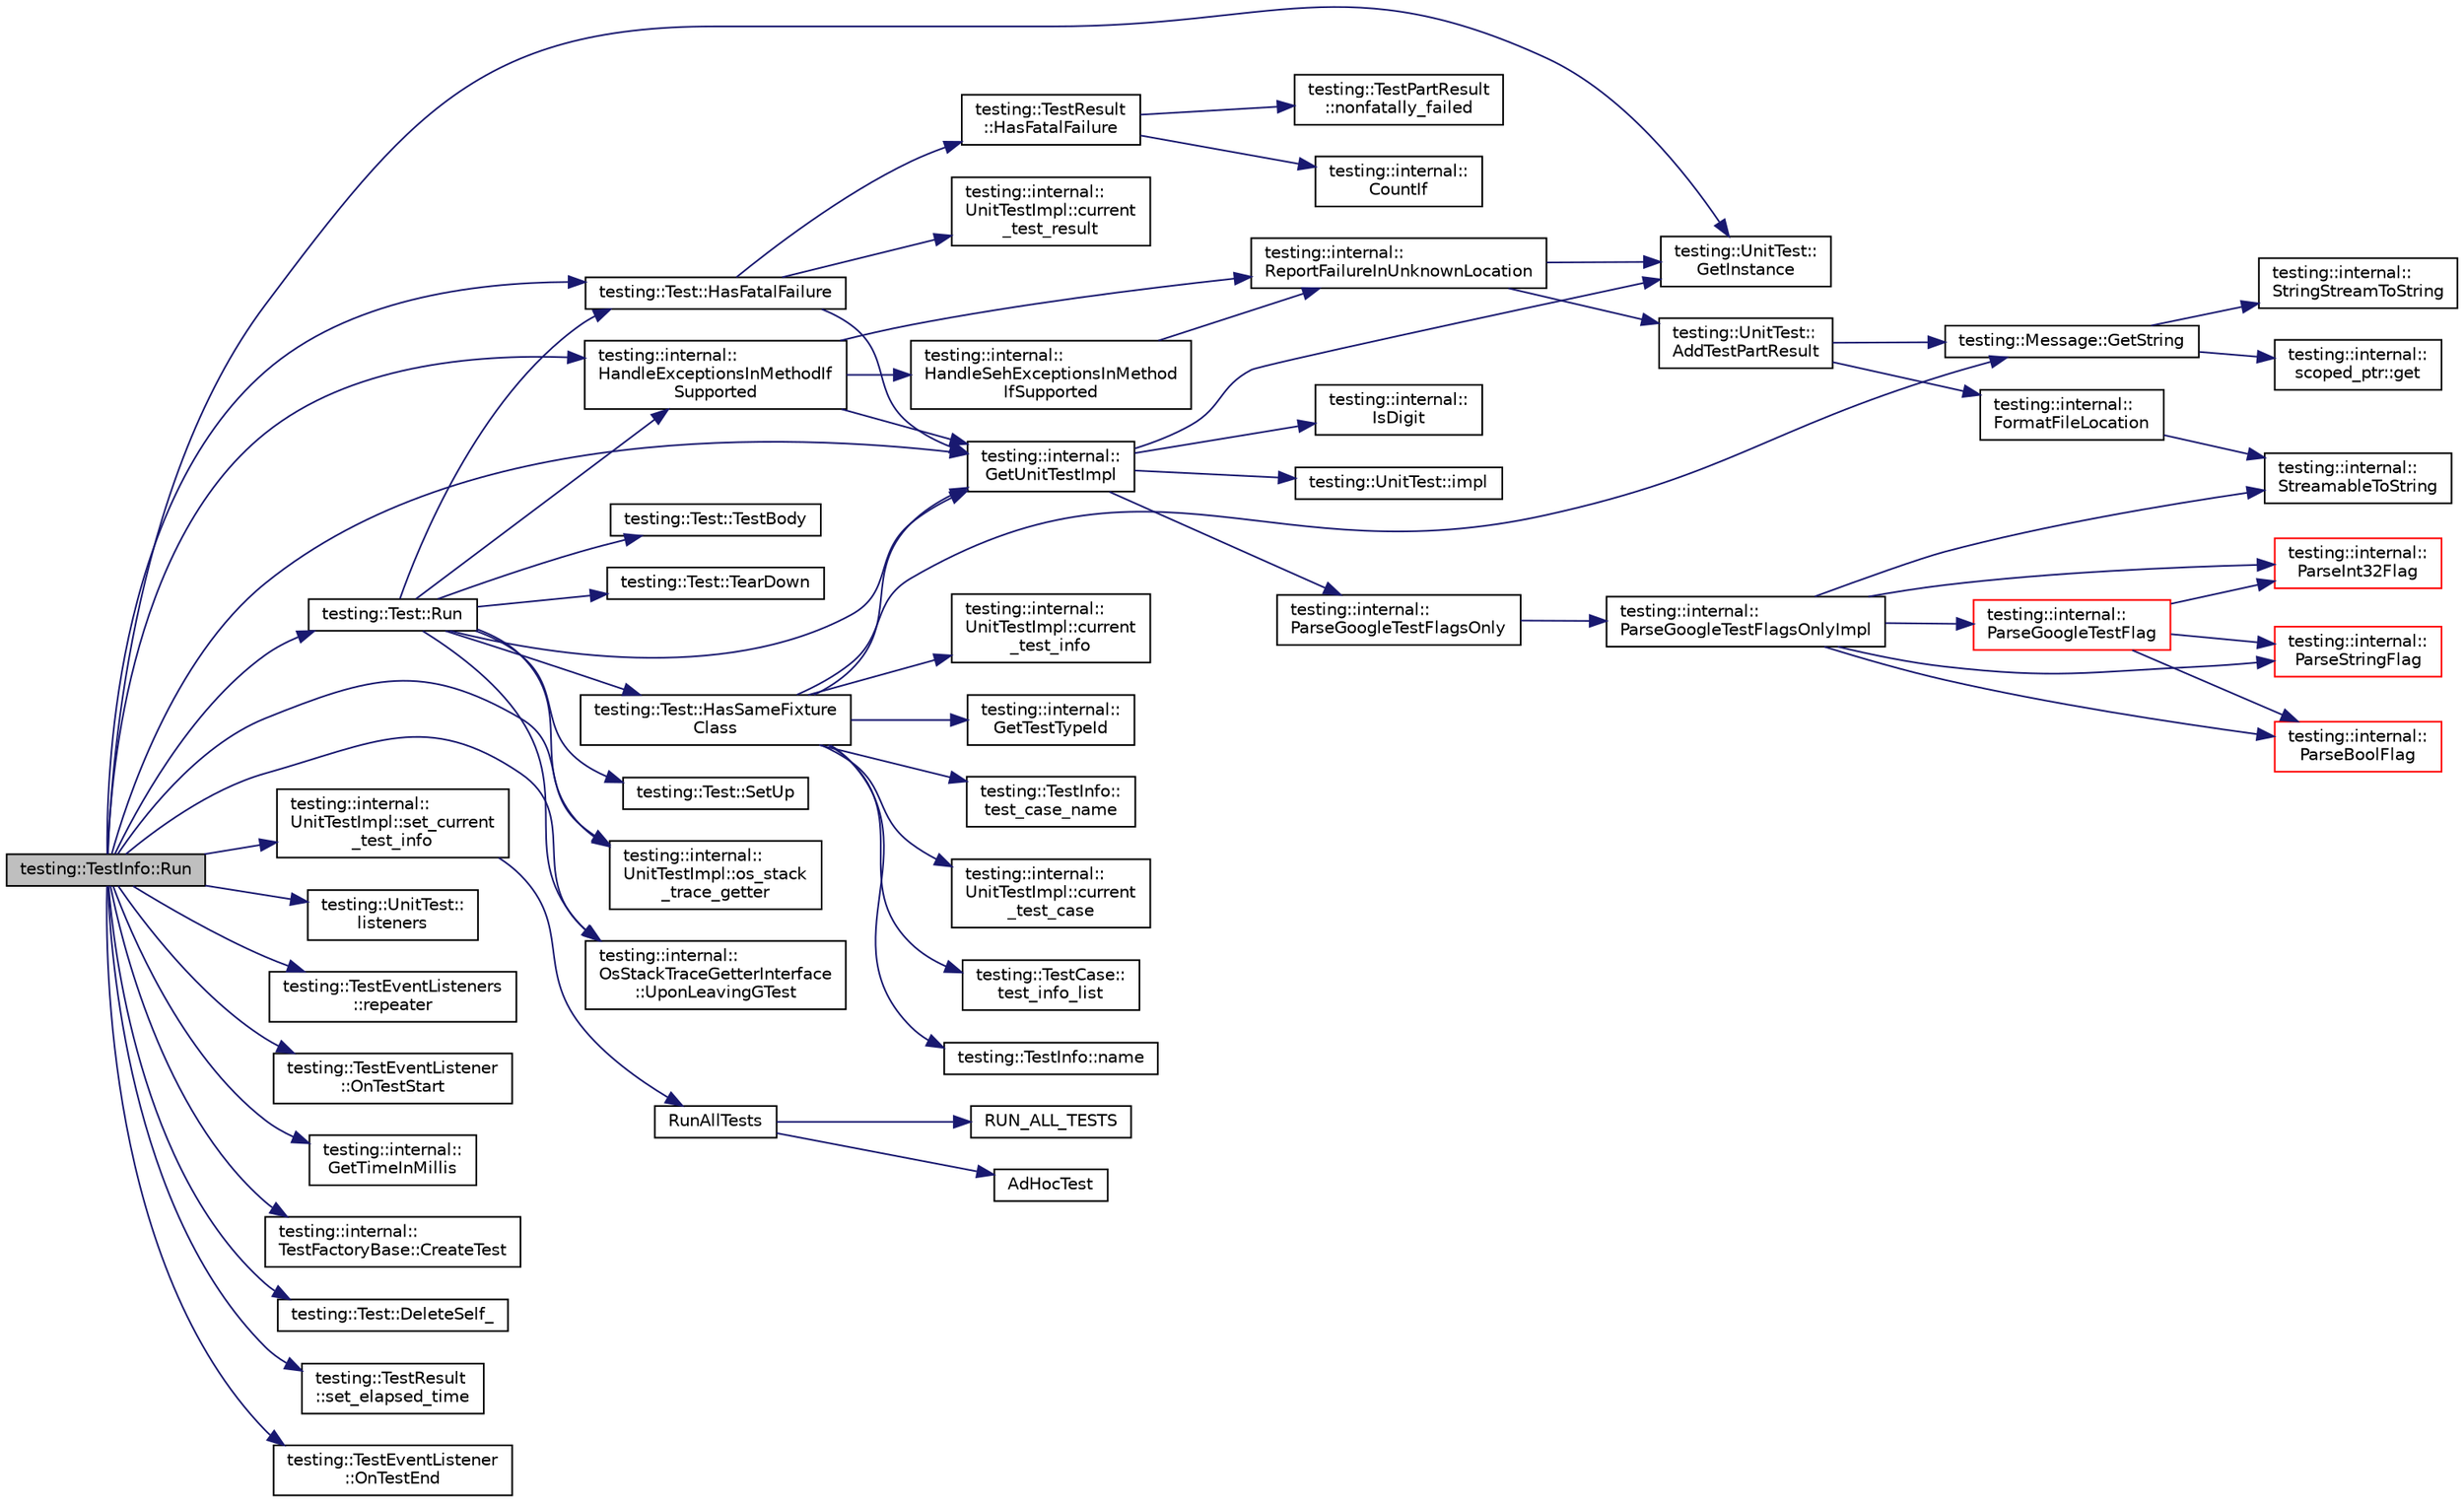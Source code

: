 digraph "testing::TestInfo::Run"
{
  edge [fontname="Helvetica",fontsize="10",labelfontname="Helvetica",labelfontsize="10"];
  node [fontname="Helvetica",fontsize="10",shape=record];
  rankdir="LR";
  Node63 [label="testing::TestInfo::Run",height=0.2,width=0.4,color="black", fillcolor="grey75", style="filled", fontcolor="black"];
  Node63 -> Node64 [color="midnightblue",fontsize="10",style="solid",fontname="Helvetica"];
  Node64 [label="testing::internal::\lGetUnitTestImpl",height=0.2,width=0.4,color="black", fillcolor="white", style="filled",URL="$d0/da7/namespacetesting_1_1internal.html#a9bd0caf5d16512de38b39599c13ee634"];
  Node64 -> Node65 [color="midnightblue",fontsize="10",style="solid",fontname="Helvetica"];
  Node65 [label="testing::UnitTest::\lGetInstance",height=0.2,width=0.4,color="black", fillcolor="white", style="filled",URL="$d7/d47/classtesting_1_1_unit_test.html#a24192400b70b3b946746954e9574fb8e"];
  Node64 -> Node66 [color="midnightblue",fontsize="10",style="solid",fontname="Helvetica"];
  Node66 [label="testing::UnitTest::impl",height=0.2,width=0.4,color="black", fillcolor="white", style="filled",URL="$d7/d47/classtesting_1_1_unit_test.html#a4df5d11a58affb337d7fa62eaa07690e"];
  Node64 -> Node67 [color="midnightblue",fontsize="10",style="solid",fontname="Helvetica"];
  Node67 [label="testing::internal::\lParseGoogleTestFlagsOnly",height=0.2,width=0.4,color="black", fillcolor="white", style="filled",URL="$d0/da7/namespacetesting_1_1internal.html#a472880afbcc592a41e3d623e2dec8412"];
  Node67 -> Node68 [color="midnightblue",fontsize="10",style="solid",fontname="Helvetica"];
  Node68 [label="testing::internal::\lParseGoogleTestFlagsOnlyImpl",height=0.2,width=0.4,color="black", fillcolor="white", style="filled",URL="$d0/da7/namespacetesting_1_1internal.html#ae4c46ce8c3d016848fff52cc5133f2ac"];
  Node68 -> Node69 [color="midnightblue",fontsize="10",style="solid",fontname="Helvetica"];
  Node69 [label="testing::internal::\lStreamableToString",height=0.2,width=0.4,color="black", fillcolor="white", style="filled",URL="$d0/da7/namespacetesting_1_1internal.html#aad4beed95d0846e6ffc5da0978ef3bb9"];
  Node68 -> Node70 [color="midnightblue",fontsize="10",style="solid",fontname="Helvetica"];
  Node70 [label="testing::internal::\lParseBoolFlag",height=0.2,width=0.4,color="red", fillcolor="white", style="filled",URL="$d0/da7/namespacetesting_1_1internal.html#ada3b98e7cfe93f4ba2053c470d9e3e51"];
  Node68 -> Node72 [color="midnightblue",fontsize="10",style="solid",fontname="Helvetica"];
  Node72 [label="testing::internal::\lParseInt32Flag",height=0.2,width=0.4,color="red", fillcolor="white", style="filled",URL="$d0/da7/namespacetesting_1_1internal.html#ae3449e173767750b613114ceac6d916a"];
  Node68 -> Node77 [color="midnightblue",fontsize="10",style="solid",fontname="Helvetica"];
  Node77 [label="testing::internal::\lParseStringFlag",height=0.2,width=0.4,color="red", fillcolor="white", style="filled",URL="$d0/da7/namespacetesting_1_1internal.html#aa4ce312efaaf7a97aac2303173afe021"];
  Node68 -> Node91 [color="midnightblue",fontsize="10",style="solid",fontname="Helvetica"];
  Node91 [label="testing::internal::\lParseGoogleTestFlag",height=0.2,width=0.4,color="red", fillcolor="white", style="filled",URL="$d0/da7/namespacetesting_1_1internal.html#afccff08aa2b1ede0dd32c1364a5dee42"];
  Node91 -> Node70 [color="midnightblue",fontsize="10",style="solid",fontname="Helvetica"];
  Node91 -> Node77 [color="midnightblue",fontsize="10",style="solid",fontname="Helvetica"];
  Node91 -> Node72 [color="midnightblue",fontsize="10",style="solid",fontname="Helvetica"];
  Node64 -> Node101 [color="midnightblue",fontsize="10",style="solid",fontname="Helvetica"];
  Node101 [label="testing::internal::\lIsDigit",height=0.2,width=0.4,color="black", fillcolor="white", style="filled",URL="$d0/da7/namespacetesting_1_1internal.html#a4bd96b7fa6486802d33ddc217af55a39"];
  Node63 -> Node102 [color="midnightblue",fontsize="10",style="solid",fontname="Helvetica"];
  Node102 [label="testing::internal::\lUnitTestImpl::set_current\l_test_info",height=0.2,width=0.4,color="black", fillcolor="white", style="filled",URL="$d7/dda/classtesting_1_1internal_1_1_unit_test_impl.html#ab72211c99ce4427dfb472d6ecea62989"];
  Node102 -> Node103 [color="midnightblue",fontsize="10",style="solid",fontname="Helvetica"];
  Node103 [label="RunAllTests",height=0.2,width=0.4,color="black", fillcolor="white", style="filled",URL="$de/db0/gtest__output__test___8cc.html#ae0ca194f6b730e168850ce3179ad4f63"];
  Node103 -> Node104 [color="midnightblue",fontsize="10",style="solid",fontname="Helvetica"];
  Node104 [label="AdHocTest",height=0.2,width=0.4,color="black", fillcolor="white", style="filled",URL="$de/db0/gtest__output__test___8cc.html#a36cd4d21174efaa3066237d716028d49"];
  Node103 -> Node105 [color="midnightblue",fontsize="10",style="solid",fontname="Helvetica"];
  Node105 [label="RUN_ALL_TESTS",height=0.2,width=0.4,color="black", fillcolor="white", style="filled",URL="$d8/d73/gtest_8h.html#a853a3792807489591d3d4a2f2ff9359f"];
  Node63 -> Node65 [color="midnightblue",fontsize="10",style="solid",fontname="Helvetica"];
  Node63 -> Node106 [color="midnightblue",fontsize="10",style="solid",fontname="Helvetica"];
  Node106 [label="testing::UnitTest::\llisteners",height=0.2,width=0.4,color="black", fillcolor="white", style="filled",URL="$d7/d47/classtesting_1_1_unit_test.html#aac10085cf7c0d1751306db10cdd953cb"];
  Node63 -> Node107 [color="midnightblue",fontsize="10",style="solid",fontname="Helvetica"];
  Node107 [label="testing::TestEventListeners\l::repeater",height=0.2,width=0.4,color="black", fillcolor="white", style="filled",URL="$df/dab/classtesting_1_1_test_event_listeners.html#ad28af964081553de465fbfc1c5a46650"];
  Node63 -> Node108 [color="midnightblue",fontsize="10",style="solid",fontname="Helvetica"];
  Node108 [label="testing::TestEventListener\l::OnTestStart",height=0.2,width=0.4,color="black", fillcolor="white", style="filled",URL="$d1/d46/classtesting_1_1_test_event_listener.html#ab4f6a0ca16ae75daf385b3b5914e1048"];
  Node63 -> Node109 [color="midnightblue",fontsize="10",style="solid",fontname="Helvetica"];
  Node109 [label="testing::internal::\lGetTimeInMillis",height=0.2,width=0.4,color="black", fillcolor="white", style="filled",URL="$d0/da7/namespacetesting_1_1internal.html#ae66b46943a429e6efb1db456d4cae90c"];
  Node63 -> Node110 [color="midnightblue",fontsize="10",style="solid",fontname="Helvetica"];
  Node110 [label="testing::internal::\lUnitTestImpl::os_stack\l_trace_getter",height=0.2,width=0.4,color="black", fillcolor="white", style="filled",URL="$d7/dda/classtesting_1_1internal_1_1_unit_test_impl.html#a71753679854f7fbba6c1568eb422fecb"];
  Node63 -> Node111 [color="midnightblue",fontsize="10",style="solid",fontname="Helvetica"];
  Node111 [label="testing::internal::\lOsStackTraceGetterInterface\l::UponLeavingGTest",height=0.2,width=0.4,color="black", fillcolor="white", style="filled",URL="$d7/d10/classtesting_1_1internal_1_1_os_stack_trace_getter_interface.html#a791bd120428b5a53d5eeba1b27296a39"];
  Node63 -> Node112 [color="midnightblue",fontsize="10",style="solid",fontname="Helvetica"];
  Node112 [label="testing::internal::\lHandleExceptionsInMethodIf\lSupported",height=0.2,width=0.4,color="black", fillcolor="white", style="filled",URL="$d0/da7/namespacetesting_1_1internal.html#addb2ed165b92b74e25fe9ebe9e46b9f9"];
  Node112 -> Node64 [color="midnightblue",fontsize="10",style="solid",fontname="Helvetica"];
  Node112 -> Node113 [color="midnightblue",fontsize="10",style="solid",fontname="Helvetica"];
  Node113 [label="testing::internal::\lHandleSehExceptionsInMethod\lIfSupported",height=0.2,width=0.4,color="black", fillcolor="white", style="filled",URL="$d0/da7/namespacetesting_1_1internal.html#ac5293b438139ef7ed05cb7fcaaf63545"];
  Node113 -> Node114 [color="midnightblue",fontsize="10",style="solid",fontname="Helvetica"];
  Node114 [label="testing::internal::\lReportFailureInUnknownLocation",height=0.2,width=0.4,color="black", fillcolor="white", style="filled",URL="$d0/da7/namespacetesting_1_1internal.html#a85f6ff0e40f9a5f10af66a73cf1364fa"];
  Node114 -> Node65 [color="midnightblue",fontsize="10",style="solid",fontname="Helvetica"];
  Node114 -> Node115 [color="midnightblue",fontsize="10",style="solid",fontname="Helvetica"];
  Node115 [label="testing::UnitTest::\lAddTestPartResult",height=0.2,width=0.4,color="black", fillcolor="white", style="filled",URL="$d7/d47/classtesting_1_1_unit_test.html#a1d157d2e9a5c1d3405333410c6b13932"];
  Node115 -> Node116 [color="midnightblue",fontsize="10",style="solid",fontname="Helvetica"];
  Node116 [label="testing::internal::\lFormatFileLocation",height=0.2,width=0.4,color="black", fillcolor="white", style="filled",URL="$d0/da7/namespacetesting_1_1internal.html#a31b7c3abed4a7c395f42c61e993989f4"];
  Node116 -> Node69 [color="midnightblue",fontsize="10",style="solid",fontname="Helvetica"];
  Node115 -> Node74 [color="midnightblue",fontsize="10",style="solid",fontname="Helvetica"];
  Node74 [label="testing::Message::GetString",height=0.2,width=0.4,color="black", fillcolor="white", style="filled",URL="$d2/da9/classtesting_1_1_message.html#a2cdc4df62bdcc9df37651a1cf527704e"];
  Node74 -> Node75 [color="midnightblue",fontsize="10",style="solid",fontname="Helvetica"];
  Node75 [label="testing::internal::\lStringStreamToString",height=0.2,width=0.4,color="black", fillcolor="white", style="filled",URL="$d0/da7/namespacetesting_1_1internal.html#ac0a2b7f69fc829d80a39e925b6417e39"];
  Node74 -> Node76 [color="midnightblue",fontsize="10",style="solid",fontname="Helvetica"];
  Node76 [label="testing::internal::\lscoped_ptr::get",height=0.2,width=0.4,color="black", fillcolor="white", style="filled",URL="$de/d6a/classtesting_1_1internal_1_1scoped__ptr.html#aa5984291e12453f1e81b7676d1fa26fd"];
  Node112 -> Node114 [color="midnightblue",fontsize="10",style="solid",fontname="Helvetica"];
  Node63 -> Node117 [color="midnightblue",fontsize="10",style="solid",fontname="Helvetica"];
  Node117 [label="testing::internal::\lTestFactoryBase::CreateTest",height=0.2,width=0.4,color="black", fillcolor="white", style="filled",URL="$d8/d8b/classtesting_1_1internal_1_1_test_factory_base.html#a07ac3ca0b196cdb092da0bb186b7c030"];
  Node63 -> Node118 [color="midnightblue",fontsize="10",style="solid",fontname="Helvetica"];
  Node118 [label="testing::Test::HasFatalFailure",height=0.2,width=0.4,color="black", fillcolor="white", style="filled",URL="$df/d69/classtesting_1_1_test.html#a5e83604628ef542af888d631566ff60c"];
  Node118 -> Node64 [color="midnightblue",fontsize="10",style="solid",fontname="Helvetica"];
  Node118 -> Node119 [color="midnightblue",fontsize="10",style="solid",fontname="Helvetica"];
  Node119 [label="testing::internal::\lUnitTestImpl::current\l_test_result",height=0.2,width=0.4,color="black", fillcolor="white", style="filled",URL="$d7/dda/classtesting_1_1internal_1_1_unit_test_impl.html#aba3caef4ad23ce98be80250aeb0cc787"];
  Node118 -> Node120 [color="midnightblue",fontsize="10",style="solid",fontname="Helvetica"];
  Node120 [label="testing::TestResult\l::HasFatalFailure",height=0.2,width=0.4,color="black", fillcolor="white", style="filled",URL="$d1/d69/classtesting_1_1_test_result.html#a30e00d4076ae07fb5ad7b623d9dc1fe4"];
  Node120 -> Node121 [color="midnightblue",fontsize="10",style="solid",fontname="Helvetica"];
  Node121 [label="testing::internal::\lCountIf",height=0.2,width=0.4,color="black", fillcolor="white", style="filled",URL="$d0/da7/namespacetesting_1_1internal.html#a1e77a774d910346eff11a86d8df783a5"];
  Node120 -> Node122 [color="midnightblue",fontsize="10",style="solid",fontname="Helvetica"];
  Node122 [label="testing::TestPartResult\l::nonfatally_failed",height=0.2,width=0.4,color="black", fillcolor="white", style="filled",URL="$d0/d4b/classtesting_1_1_test_part_result.html#a6197c7f6672acc1cfdf580eb1f2183ac"];
  Node63 -> Node123 [color="midnightblue",fontsize="10",style="solid",fontname="Helvetica"];
  Node123 [label="testing::Test::Run",height=0.2,width=0.4,color="black", fillcolor="white", style="filled",URL="$df/d69/classtesting_1_1_test.html#ab70d07cb03d17ccb1aedc2be66eaccff"];
  Node123 -> Node124 [color="midnightblue",fontsize="10",style="solid",fontname="Helvetica"];
  Node124 [label="testing::Test::HasSameFixture\lClass",height=0.2,width=0.4,color="black", fillcolor="white", style="filled",URL="$df/d69/classtesting_1_1_test.html#ab76536a462529a457429061e209a8ee7"];
  Node124 -> Node64 [color="midnightblue",fontsize="10",style="solid",fontname="Helvetica"];
  Node124 -> Node125 [color="midnightblue",fontsize="10",style="solid",fontname="Helvetica"];
  Node125 [label="testing::internal::\lUnitTestImpl::current\l_test_case",height=0.2,width=0.4,color="black", fillcolor="white", style="filled",URL="$d7/dda/classtesting_1_1internal_1_1_unit_test_impl.html#ae1f98925197cf344a23a7400deeee4dc"];
  Node124 -> Node126 [color="midnightblue",fontsize="10",style="solid",fontname="Helvetica"];
  Node126 [label="testing::TestCase::\ltest_info_list",height=0.2,width=0.4,color="black", fillcolor="white", style="filled",URL="$d0/dfa/classtesting_1_1_test_case.html#adbfcf952eb18dc82d4b20f6bc31aee04"];
  Node124 -> Node127 [color="midnightblue",fontsize="10",style="solid",fontname="Helvetica"];
  Node127 [label="testing::TestInfo::name",height=0.2,width=0.4,color="black", fillcolor="white", style="filled",URL="$d1/d79/classtesting_1_1_test_info.html#ac2581b45eccc9a3b94cb41c4807d0e34"];
  Node124 -> Node128 [color="midnightblue",fontsize="10",style="solid",fontname="Helvetica"];
  Node128 [label="testing::internal::\lUnitTestImpl::current\l_test_info",height=0.2,width=0.4,color="black", fillcolor="white", style="filled",URL="$d7/dda/classtesting_1_1internal_1_1_unit_test_impl.html#a8d303ebdcf5989e96d3ed96fb7255102"];
  Node124 -> Node129 [color="midnightblue",fontsize="10",style="solid",fontname="Helvetica"];
  Node129 [label="testing::internal::\lGetTestTypeId",height=0.2,width=0.4,color="black", fillcolor="white", style="filled",URL="$d0/da7/namespacetesting_1_1internal.html#ad0d66d56ead224263cd100c1d6bfc562"];
  Node124 -> Node130 [color="midnightblue",fontsize="10",style="solid",fontname="Helvetica"];
  Node130 [label="testing::TestInfo::\ltest_case_name",height=0.2,width=0.4,color="black", fillcolor="white", style="filled",URL="$d1/d79/classtesting_1_1_test_info.html#a036a20710c8c2252889544daba9a8ff9"];
  Node124 -> Node74 [color="midnightblue",fontsize="10",style="solid",fontname="Helvetica"];
  Node123 -> Node64 [color="midnightblue",fontsize="10",style="solid",fontname="Helvetica"];
  Node123 -> Node110 [color="midnightblue",fontsize="10",style="solid",fontname="Helvetica"];
  Node123 -> Node111 [color="midnightblue",fontsize="10",style="solid",fontname="Helvetica"];
  Node123 -> Node112 [color="midnightblue",fontsize="10",style="solid",fontname="Helvetica"];
  Node123 -> Node131 [color="midnightblue",fontsize="10",style="solid",fontname="Helvetica"];
  Node131 [label="testing::Test::SetUp",height=0.2,width=0.4,color="black", fillcolor="white", style="filled",URL="$df/d69/classtesting_1_1_test.html#a190315150c303ddf801313fd1a777733"];
  Node123 -> Node118 [color="midnightblue",fontsize="10",style="solid",fontname="Helvetica"];
  Node123 -> Node132 [color="midnightblue",fontsize="10",style="solid",fontname="Helvetica"];
  Node132 [label="testing::Test::TestBody",height=0.2,width=0.4,color="black", fillcolor="white", style="filled",URL="$df/d69/classtesting_1_1_test.html#a146a4a5d9854e676d625a0ef67409794"];
  Node123 -> Node133 [color="midnightblue",fontsize="10",style="solid",fontname="Helvetica"];
  Node133 [label="testing::Test::TearDown",height=0.2,width=0.4,color="black", fillcolor="white", style="filled",URL="$df/d69/classtesting_1_1_test.html#a5f0ab439802cbe0ef7552f1a9f791923"];
  Node63 -> Node134 [color="midnightblue",fontsize="10",style="solid",fontname="Helvetica"];
  Node134 [label="testing::Test::DeleteSelf_",height=0.2,width=0.4,color="black", fillcolor="white", style="filled",URL="$df/d69/classtesting_1_1_test.html#a3116f1f98ac889b11f1e3d981b8c6ca1"];
  Node63 -> Node135 [color="midnightblue",fontsize="10",style="solid",fontname="Helvetica"];
  Node135 [label="testing::TestResult\l::set_elapsed_time",height=0.2,width=0.4,color="black", fillcolor="white", style="filled",URL="$d1/d69/classtesting_1_1_test_result.html#aa345325e5dea41609d17d7c614bf2b18"];
  Node63 -> Node136 [color="midnightblue",fontsize="10",style="solid",fontname="Helvetica"];
  Node136 [label="testing::TestEventListener\l::OnTestEnd",height=0.2,width=0.4,color="black", fillcolor="white", style="filled",URL="$d1/d46/classtesting_1_1_test_event_listener.html#abb1c44525ef038500608b5dc2f17099b"];
}
